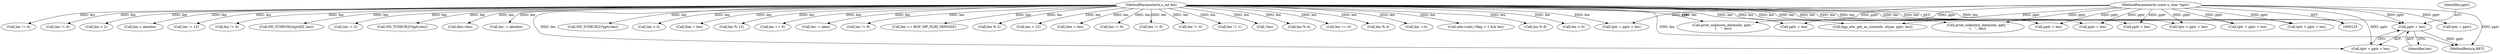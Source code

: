 digraph "0_tcpdump_13d52e9c0e7caf7e6325b0051bc90a49968be67f@pointer" {
"1002139" [label="(Call,pptr + len)"];
"1000128" [label="(MethodParameterIn,const u_char *pptr)"];
"1000129" [label="(MethodParameterIn,u_int len)"];
"1001698" [label="(Call,len == BGP_MP_NLRI_MINSIZE)"];
"1000180" [label="(Call,len % 2)"];
"1001641" [label="(Call,tptr = pptr + len)"];
"1002580" [label="(Call,tlen = len)"];
"1001643" [label="(Call,pptr + len)"];
"1000362" [label="(Call,len != 0)"];
"1000471" [label="(Call,len % 4)"];
"1002691" [label="(Call,len -=4)"];
"1002915" [label="(Call,ndo->ndo_vflag > 1 && len)"];
"1002154" [label="(Call,len % 8)"];
"1002852" [label="(Call,len > 0)"];
"1000338" [label="(Call,len != 4)"];
"1000548" [label="(Call,len != 4)"];
"1002706" [label="(Call,len < 2)"];
"1002737" [label="(Call,len < alenlen)"];
"1002887" [label="(Call,len -= 12)"];
"1000312" [label="(Call,len != 4)"];
"1000385" [label="(Call,ND_TCHECK2(tptr[0], len))"];
"1002723" [label="(Call,len -= 2)"];
"1002927" [label="(Call,print_unknown_data(ndo, pptr, \"\n\t    \", len))"];
"1002923" [label="(Call,ND_TCHECK2(*pptr,len))"];
"1000145" [label="(Call,tlen=len)"];
"1002749" [label="(Call,len -= alenlen)"];
"1001187" [label="(Call,pptr + len)"];
"1002892" [label="(Call,ND_TCHECK2(*pptr,len))"];
"1002672" [label="(Call,len < 4)"];
"1002428" [label="(Call,tlen = len)"];
"1002139" [label="(Call,pptr + len)"];
"1002838" [label="(Call,len % 12)"];
"1000391" [label="(Call,len == 6)"];
"1002828" [label="(Call,len -= alen)"];
"1000142" [label="(Call,tptr = pptr)"];
"1000376" [label="(Call,len != 8)"];
"1002140" [label="(Identifier,pptr)"];
"1000200" [label="(Call,bgp_attr_get_as_size(ndo, atype, pptr, len))"];
"1002908" [label="(Call,print_unknown_data(ndo, pptr, \"\n\t    \", len))"];
"1002879" [label="(Call,len > 12)"];
"1001711" [label="(Call,pptr + len)"];
"1002137" [label="(Call,tptr = pptr + len)"];
"1000128" [label="(MethodParameterIn,const u_char *pptr)"];
"1000208" [label="(Call,pptr + len)"];
"1001185" [label="(Call,tptr < pptr + len)"];
"1000436" [label="(Call,len != 8)"];
"1000373" [label="(Call,len != 6)"];
"1001709" [label="(Call,tptr < pptr + len)"];
"1000153" [label="(Call,len != 1)"];
"1000190" [label="(Call,!len)"];
"1000129" [label="(MethodParameterIn,u_int len)"];
"1000573" [label="(Call,len % 4)"];
"1002835" [label="(Call,len == 0)"];
"1002141" [label="(Identifier,len)"];
"1000206" [label="(Call,tptr < pptr + len)"];
"1002937" [label="(MethodReturn,RET)"];
"1002139" -> "1002137"  [label="AST: "];
"1002139" -> "1002141"  [label="CFG: "];
"1002140" -> "1002139"  [label="AST: "];
"1002141" -> "1002139"  [label="AST: "];
"1002137" -> "1002139"  [label="CFG: "];
"1002139" -> "1002937"  [label="DDG: pptr"];
"1000128" -> "1002139"  [label="DDG: pptr"];
"1000129" -> "1002139"  [label="DDG: len"];
"1000128" -> "1000125"  [label="AST: "];
"1000128" -> "1002937"  [label="DDG: pptr"];
"1000128" -> "1000142"  [label="DDG: pptr"];
"1000128" -> "1000200"  [label="DDG: pptr"];
"1000128" -> "1000206"  [label="DDG: pptr"];
"1000128" -> "1000208"  [label="DDG: pptr"];
"1000128" -> "1001185"  [label="DDG: pptr"];
"1000128" -> "1001187"  [label="DDG: pptr"];
"1000128" -> "1001641"  [label="DDG: pptr"];
"1000128" -> "1001643"  [label="DDG: pptr"];
"1000128" -> "1001709"  [label="DDG: pptr"];
"1000128" -> "1001711"  [label="DDG: pptr"];
"1000128" -> "1002137"  [label="DDG: pptr"];
"1000128" -> "1002908"  [label="DDG: pptr"];
"1000128" -> "1002927"  [label="DDG: pptr"];
"1000129" -> "1000125"  [label="AST: "];
"1000129" -> "1002937"  [label="DDG: len"];
"1000129" -> "1000145"  [label="DDG: len"];
"1000129" -> "1000153"  [label="DDG: len"];
"1000129" -> "1000180"  [label="DDG: len"];
"1000129" -> "1000190"  [label="DDG: len"];
"1000129" -> "1000200"  [label="DDG: len"];
"1000129" -> "1000206"  [label="DDG: len"];
"1000129" -> "1000208"  [label="DDG: len"];
"1000129" -> "1000312"  [label="DDG: len"];
"1000129" -> "1000338"  [label="DDG: len"];
"1000129" -> "1000362"  [label="DDG: len"];
"1000129" -> "1000373"  [label="DDG: len"];
"1000129" -> "1000376"  [label="DDG: len"];
"1000129" -> "1000385"  [label="DDG: len"];
"1000129" -> "1000391"  [label="DDG: len"];
"1000129" -> "1000436"  [label="DDG: len"];
"1000129" -> "1000471"  [label="DDG: len"];
"1000129" -> "1000548"  [label="DDG: len"];
"1000129" -> "1000573"  [label="DDG: len"];
"1000129" -> "1001185"  [label="DDG: len"];
"1000129" -> "1001187"  [label="DDG: len"];
"1000129" -> "1001641"  [label="DDG: len"];
"1000129" -> "1001643"  [label="DDG: len"];
"1000129" -> "1001698"  [label="DDG: len"];
"1000129" -> "1001709"  [label="DDG: len"];
"1000129" -> "1001711"  [label="DDG: len"];
"1000129" -> "1002137"  [label="DDG: len"];
"1000129" -> "1002154"  [label="DDG: len"];
"1000129" -> "1002428"  [label="DDG: len"];
"1000129" -> "1002580"  [label="DDG: len"];
"1000129" -> "1002672"  [label="DDG: len"];
"1000129" -> "1002691"  [label="DDG: len"];
"1000129" -> "1002706"  [label="DDG: len"];
"1000129" -> "1002723"  [label="DDG: len"];
"1000129" -> "1002737"  [label="DDG: len"];
"1000129" -> "1002749"  [label="DDG: len"];
"1000129" -> "1002828"  [label="DDG: len"];
"1000129" -> "1002835"  [label="DDG: len"];
"1000129" -> "1002838"  [label="DDG: len"];
"1000129" -> "1002852"  [label="DDG: len"];
"1000129" -> "1002879"  [label="DDG: len"];
"1000129" -> "1002887"  [label="DDG: len"];
"1000129" -> "1002892"  [label="DDG: len"];
"1000129" -> "1002908"  [label="DDG: len"];
"1000129" -> "1002915"  [label="DDG: len"];
"1000129" -> "1002923"  [label="DDG: len"];
"1000129" -> "1002927"  [label="DDG: len"];
}
